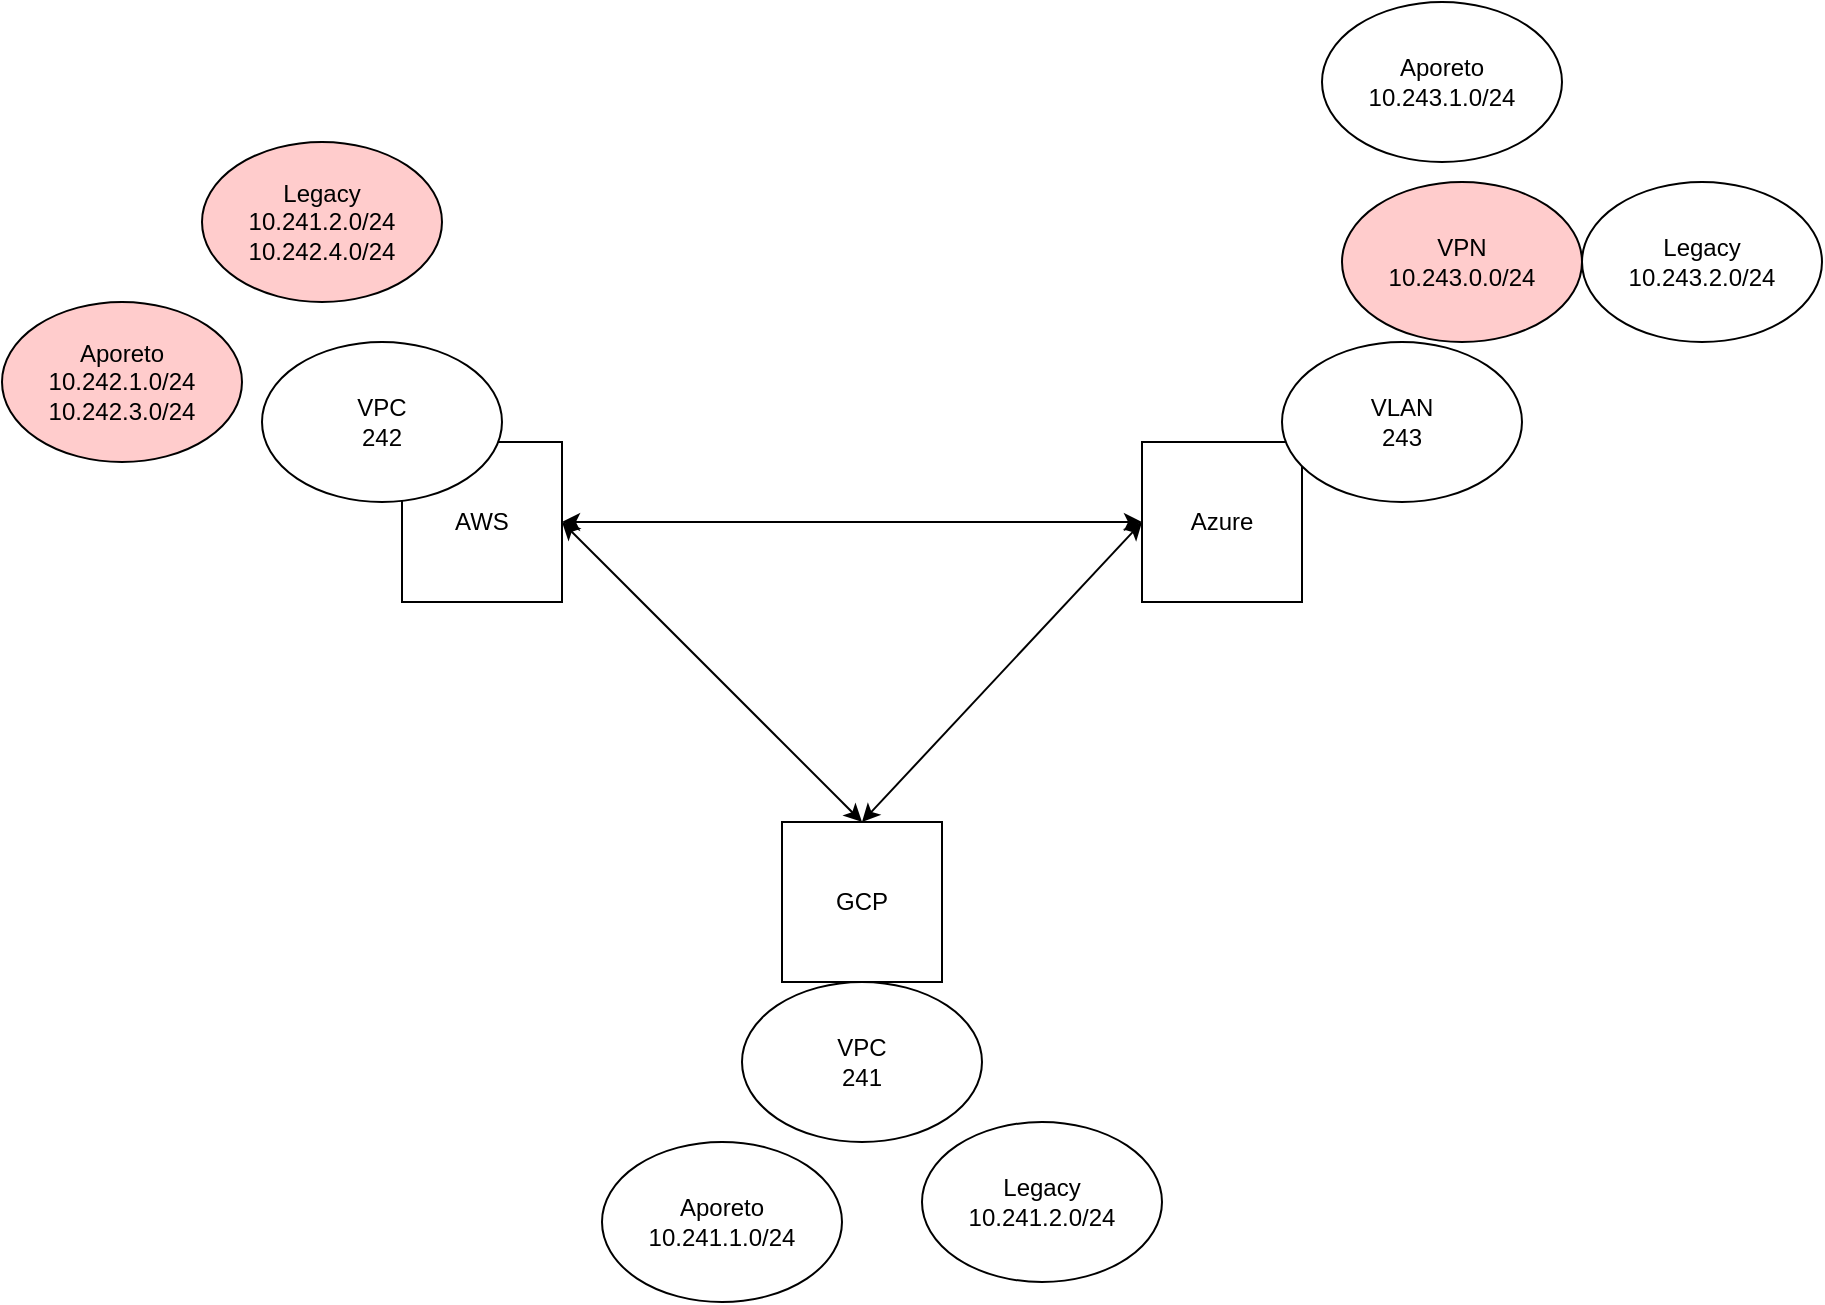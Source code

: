 <mxfile version="11.2.5" type="device" pages="1"><diagram id="UwLCH1kWIOZmzNEEWhTj" name="Page-1"><mxGraphModel dx="1796" dy="757" grid="1" gridSize="10" guides="1" tooltips="1" connect="1" arrows="1" fold="1" page="1" pageScale="1" pageWidth="850" pageHeight="1100" math="0" shadow="0"><root><mxCell id="0"/><mxCell id="1" parent="0"/><mxCell id="y7bQGOtKkKpmP6TvTvqb-2" value="AWS" style="whiteSpace=wrap;html=1;aspect=fixed;" vertex="1" parent="1"><mxGeometry x="130" y="230" width="80" height="80" as="geometry"/></mxCell><mxCell id="y7bQGOtKkKpmP6TvTvqb-4" value="Azure" style="whiteSpace=wrap;html=1;aspect=fixed;" vertex="1" parent="1"><mxGeometry x="500" y="230" width="80" height="80" as="geometry"/></mxCell><mxCell id="y7bQGOtKkKpmP6TvTvqb-5" value="GCP" style="whiteSpace=wrap;html=1;aspect=fixed;" vertex="1" parent="1"><mxGeometry x="320" y="420" width="80" height="80" as="geometry"/></mxCell><mxCell id="y7bQGOtKkKpmP6TvTvqb-6" value="" style="endArrow=classic;startArrow=classic;html=1;entryX=1;entryY=0.5;entryDx=0;entryDy=0;exitX=0.5;exitY=0;exitDx=0;exitDy=0;" edge="1" parent="1" source="y7bQGOtKkKpmP6TvTvqb-5" target="y7bQGOtKkKpmP6TvTvqb-2"><mxGeometry width="50" height="50" relative="1" as="geometry"><mxPoint x="80" y="600" as="sourcePoint"/><mxPoint x="130" y="550" as="targetPoint"/></mxGeometry></mxCell><mxCell id="y7bQGOtKkKpmP6TvTvqb-7" value="" style="endArrow=classic;startArrow=classic;html=1;entryX=1;entryY=0.5;entryDx=0;entryDy=0;" edge="1" parent="1" source="y7bQGOtKkKpmP6TvTvqb-4" target="y7bQGOtKkKpmP6TvTvqb-2"><mxGeometry width="50" height="50" relative="1" as="geometry"><mxPoint x="560" y="250" as="sourcePoint"/><mxPoint x="360" y="60" as="targetPoint"/></mxGeometry></mxCell><mxCell id="y7bQGOtKkKpmP6TvTvqb-8" value="" style="endArrow=classic;startArrow=classic;html=1;entryX=0.5;entryY=0;entryDx=0;entryDy=0;exitX=0;exitY=0.5;exitDx=0;exitDy=0;" edge="1" parent="1" source="y7bQGOtKkKpmP6TvTvqb-4" target="y7bQGOtKkKpmP6TvTvqb-5"><mxGeometry width="50" height="50" relative="1" as="geometry"><mxPoint x="380" y="470" as="sourcePoint"/><mxPoint x="180" y="280" as="targetPoint"/></mxGeometry></mxCell><mxCell id="y7bQGOtKkKpmP6TvTvqb-9" value="VPC&lt;br&gt;242" style="ellipse;whiteSpace=wrap;html=1;" vertex="1" parent="1"><mxGeometry x="60" y="180" width="120" height="80" as="geometry"/></mxCell><mxCell id="y7bQGOtKkKpmP6TvTvqb-10" value="VPC&lt;br&gt;241" style="ellipse;whiteSpace=wrap;html=1;" vertex="1" parent="1"><mxGeometry x="300" y="500" width="120" height="80" as="geometry"/></mxCell><mxCell id="y7bQGOtKkKpmP6TvTvqb-11" value="VLAN&lt;br&gt;243" style="ellipse;whiteSpace=wrap;html=1;" vertex="1" parent="1"><mxGeometry x="570" y="180" width="120" height="80" as="geometry"/></mxCell><mxCell id="y7bQGOtKkKpmP6TvTvqb-12" value="Aporeto&lt;br&gt;10.243.1.0/24" style="ellipse;whiteSpace=wrap;html=1;" vertex="1" parent="1"><mxGeometry x="590" y="10" width="120" height="80" as="geometry"/></mxCell><mxCell id="y7bQGOtKkKpmP6TvTvqb-13" value="Legacy&lt;br&gt;10.243.2.0/24" style="ellipse;whiteSpace=wrap;html=1;" vertex="1" parent="1"><mxGeometry x="720" y="100" width="120" height="80" as="geometry"/></mxCell><mxCell id="y7bQGOtKkKpmP6TvTvqb-14" value="VPN&lt;br&gt;10.243.0.0/24" style="ellipse;whiteSpace=wrap;html=1;fillColor=#FFCCCC;" vertex="1" parent="1"><mxGeometry x="600" y="100" width="120" height="80" as="geometry"/></mxCell><mxCell id="y7bQGOtKkKpmP6TvTvqb-15" value="Legacy&lt;br&gt;10.241.2.0/24" style="ellipse;whiteSpace=wrap;html=1;" vertex="1" parent="1"><mxGeometry x="390" y="570" width="120" height="80" as="geometry"/></mxCell><mxCell id="y7bQGOtKkKpmP6TvTvqb-16" value="Aporeto&lt;br&gt;10.241.1.0/24" style="ellipse;whiteSpace=wrap;html=1;" vertex="1" parent="1"><mxGeometry x="230" y="580" width="120" height="80" as="geometry"/></mxCell><mxCell id="y7bQGOtKkKpmP6TvTvqb-17" value="Legacy&lt;br&gt;10.241.2.0/24&lt;br&gt;10.242.4.0/24" style="ellipse;whiteSpace=wrap;html=1;fillColor=#FFCCCC;" vertex="1" parent="1"><mxGeometry x="30" y="80" width="120" height="80" as="geometry"/></mxCell><mxCell id="y7bQGOtKkKpmP6TvTvqb-18" value="Aporeto&lt;br&gt;10.242.1.0/24&lt;br&gt;10.242.3.0/24" style="ellipse;whiteSpace=wrap;html=1;fillColor=#FFCCCC;" vertex="1" parent="1"><mxGeometry x="-70" y="160" width="120" height="80" as="geometry"/></mxCell></root></mxGraphModel></diagram></mxfile>